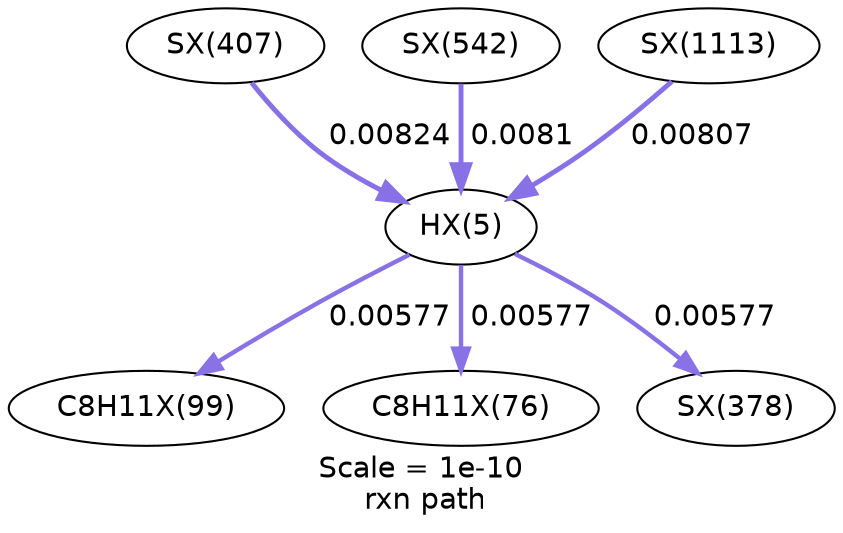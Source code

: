 digraph reaction_paths {
center=1;
s54 -> s75[fontname="Helvetica", style="setlinewidth(2.11)", arrowsize=1.05, color="0.7, 0.506, 0.9"
, label=" 0.00577"];
s54 -> s69[fontname="Helvetica", style="setlinewidth(2.11)", arrowsize=1.05, color="0.7, 0.506, 0.9"
, label=" 0.00577"];
s54 -> s90[fontname="Helvetica", style="setlinewidth(2.11)", arrowsize=1.05, color="0.7, 0.506, 0.9"
, label=" 0.00577"];
s92 -> s54[fontname="Helvetica", style="setlinewidth(2.38)", arrowsize=1.19, color="0.7, 0.508, 0.9"
, label=" 0.00824"];
s98 -> s54[fontname="Helvetica", style="setlinewidth(2.36)", arrowsize=1.18, color="0.7, 0.508, 0.9"
, label=" 0.0081"];
s129 -> s54[fontname="Helvetica", style="setlinewidth(2.36)", arrowsize=1.18, color="0.7, 0.508, 0.9"
, label=" 0.00807"];
s54 [ fontname="Helvetica", label="HX(5)"];
s69 [ fontname="Helvetica", label="C8H11X(76)"];
s75 [ fontname="Helvetica", label="C8H11X(99)"];
s90 [ fontname="Helvetica", label="SX(378)"];
s92 [ fontname="Helvetica", label="SX(407)"];
s98 [ fontname="Helvetica", label="SX(542)"];
s129 [ fontname="Helvetica", label="SX(1113)"];
 label = "Scale = 1e-10\l rxn path";
 fontname = "Helvetica";
}
